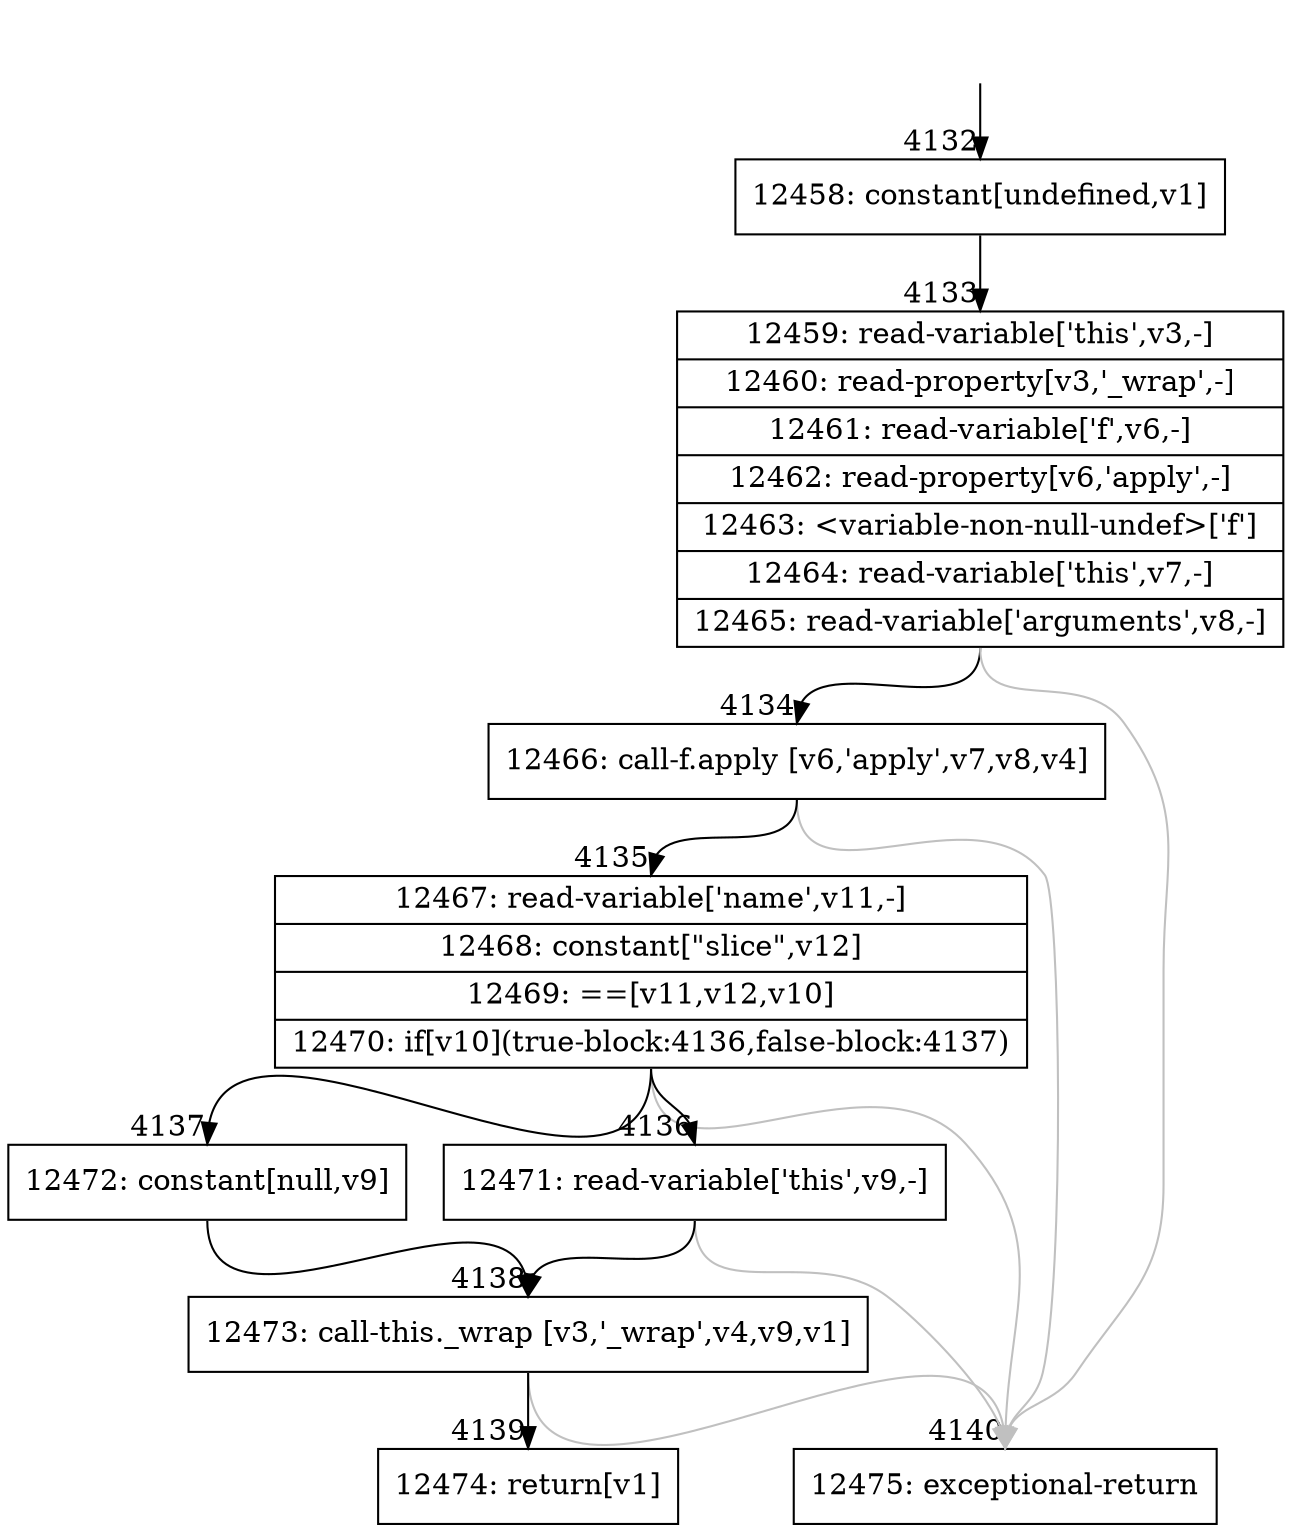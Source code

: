 digraph {
rankdir="TD"
BB_entry288[shape=none,label=""];
BB_entry288 -> BB4132 [tailport=s, headport=n, headlabel="    4132"]
BB4132 [shape=record label="{12458: constant[undefined,v1]}" ] 
BB4132 -> BB4133 [tailport=s, headport=n, headlabel="      4133"]
BB4133 [shape=record label="{12459: read-variable['this',v3,-]|12460: read-property[v3,'_wrap',-]|12461: read-variable['f',v6,-]|12462: read-property[v6,'apply',-]|12463: \<variable-non-null-undef\>['f']|12464: read-variable['this',v7,-]|12465: read-variable['arguments',v8,-]}" ] 
BB4133 -> BB4134 [tailport=s, headport=n, headlabel="      4134"]
BB4133 -> BB4140 [tailport=s, headport=n, color=gray, headlabel="      4140"]
BB4134 [shape=record label="{12466: call-f.apply [v6,'apply',v7,v8,v4]}" ] 
BB4134 -> BB4135 [tailport=s, headport=n, headlabel="      4135"]
BB4134 -> BB4140 [tailport=s, headport=n, color=gray]
BB4135 [shape=record label="{12467: read-variable['name',v11,-]|12468: constant[\"slice\",v12]|12469: ==[v11,v12,v10]|12470: if[v10](true-block:4136,false-block:4137)}" ] 
BB4135 -> BB4136 [tailport=s, headport=n, headlabel="      4136"]
BB4135 -> BB4137 [tailport=s, headport=n, headlabel="      4137"]
BB4135 -> BB4140 [tailport=s, headport=n, color=gray]
BB4136 [shape=record label="{12471: read-variable['this',v9,-]}" ] 
BB4136 -> BB4138 [tailport=s, headport=n, headlabel="      4138"]
BB4136 -> BB4140 [tailport=s, headport=n, color=gray]
BB4137 [shape=record label="{12472: constant[null,v9]}" ] 
BB4137 -> BB4138 [tailport=s, headport=n]
BB4138 [shape=record label="{12473: call-this._wrap [v3,'_wrap',v4,v9,v1]}" ] 
BB4138 -> BB4139 [tailport=s, headport=n, headlabel="      4139"]
BB4138 -> BB4140 [tailport=s, headport=n, color=gray]
BB4139 [shape=record label="{12474: return[v1]}" ] 
BB4140 [shape=record label="{12475: exceptional-return}" ] 
//#$~ 5548
}
